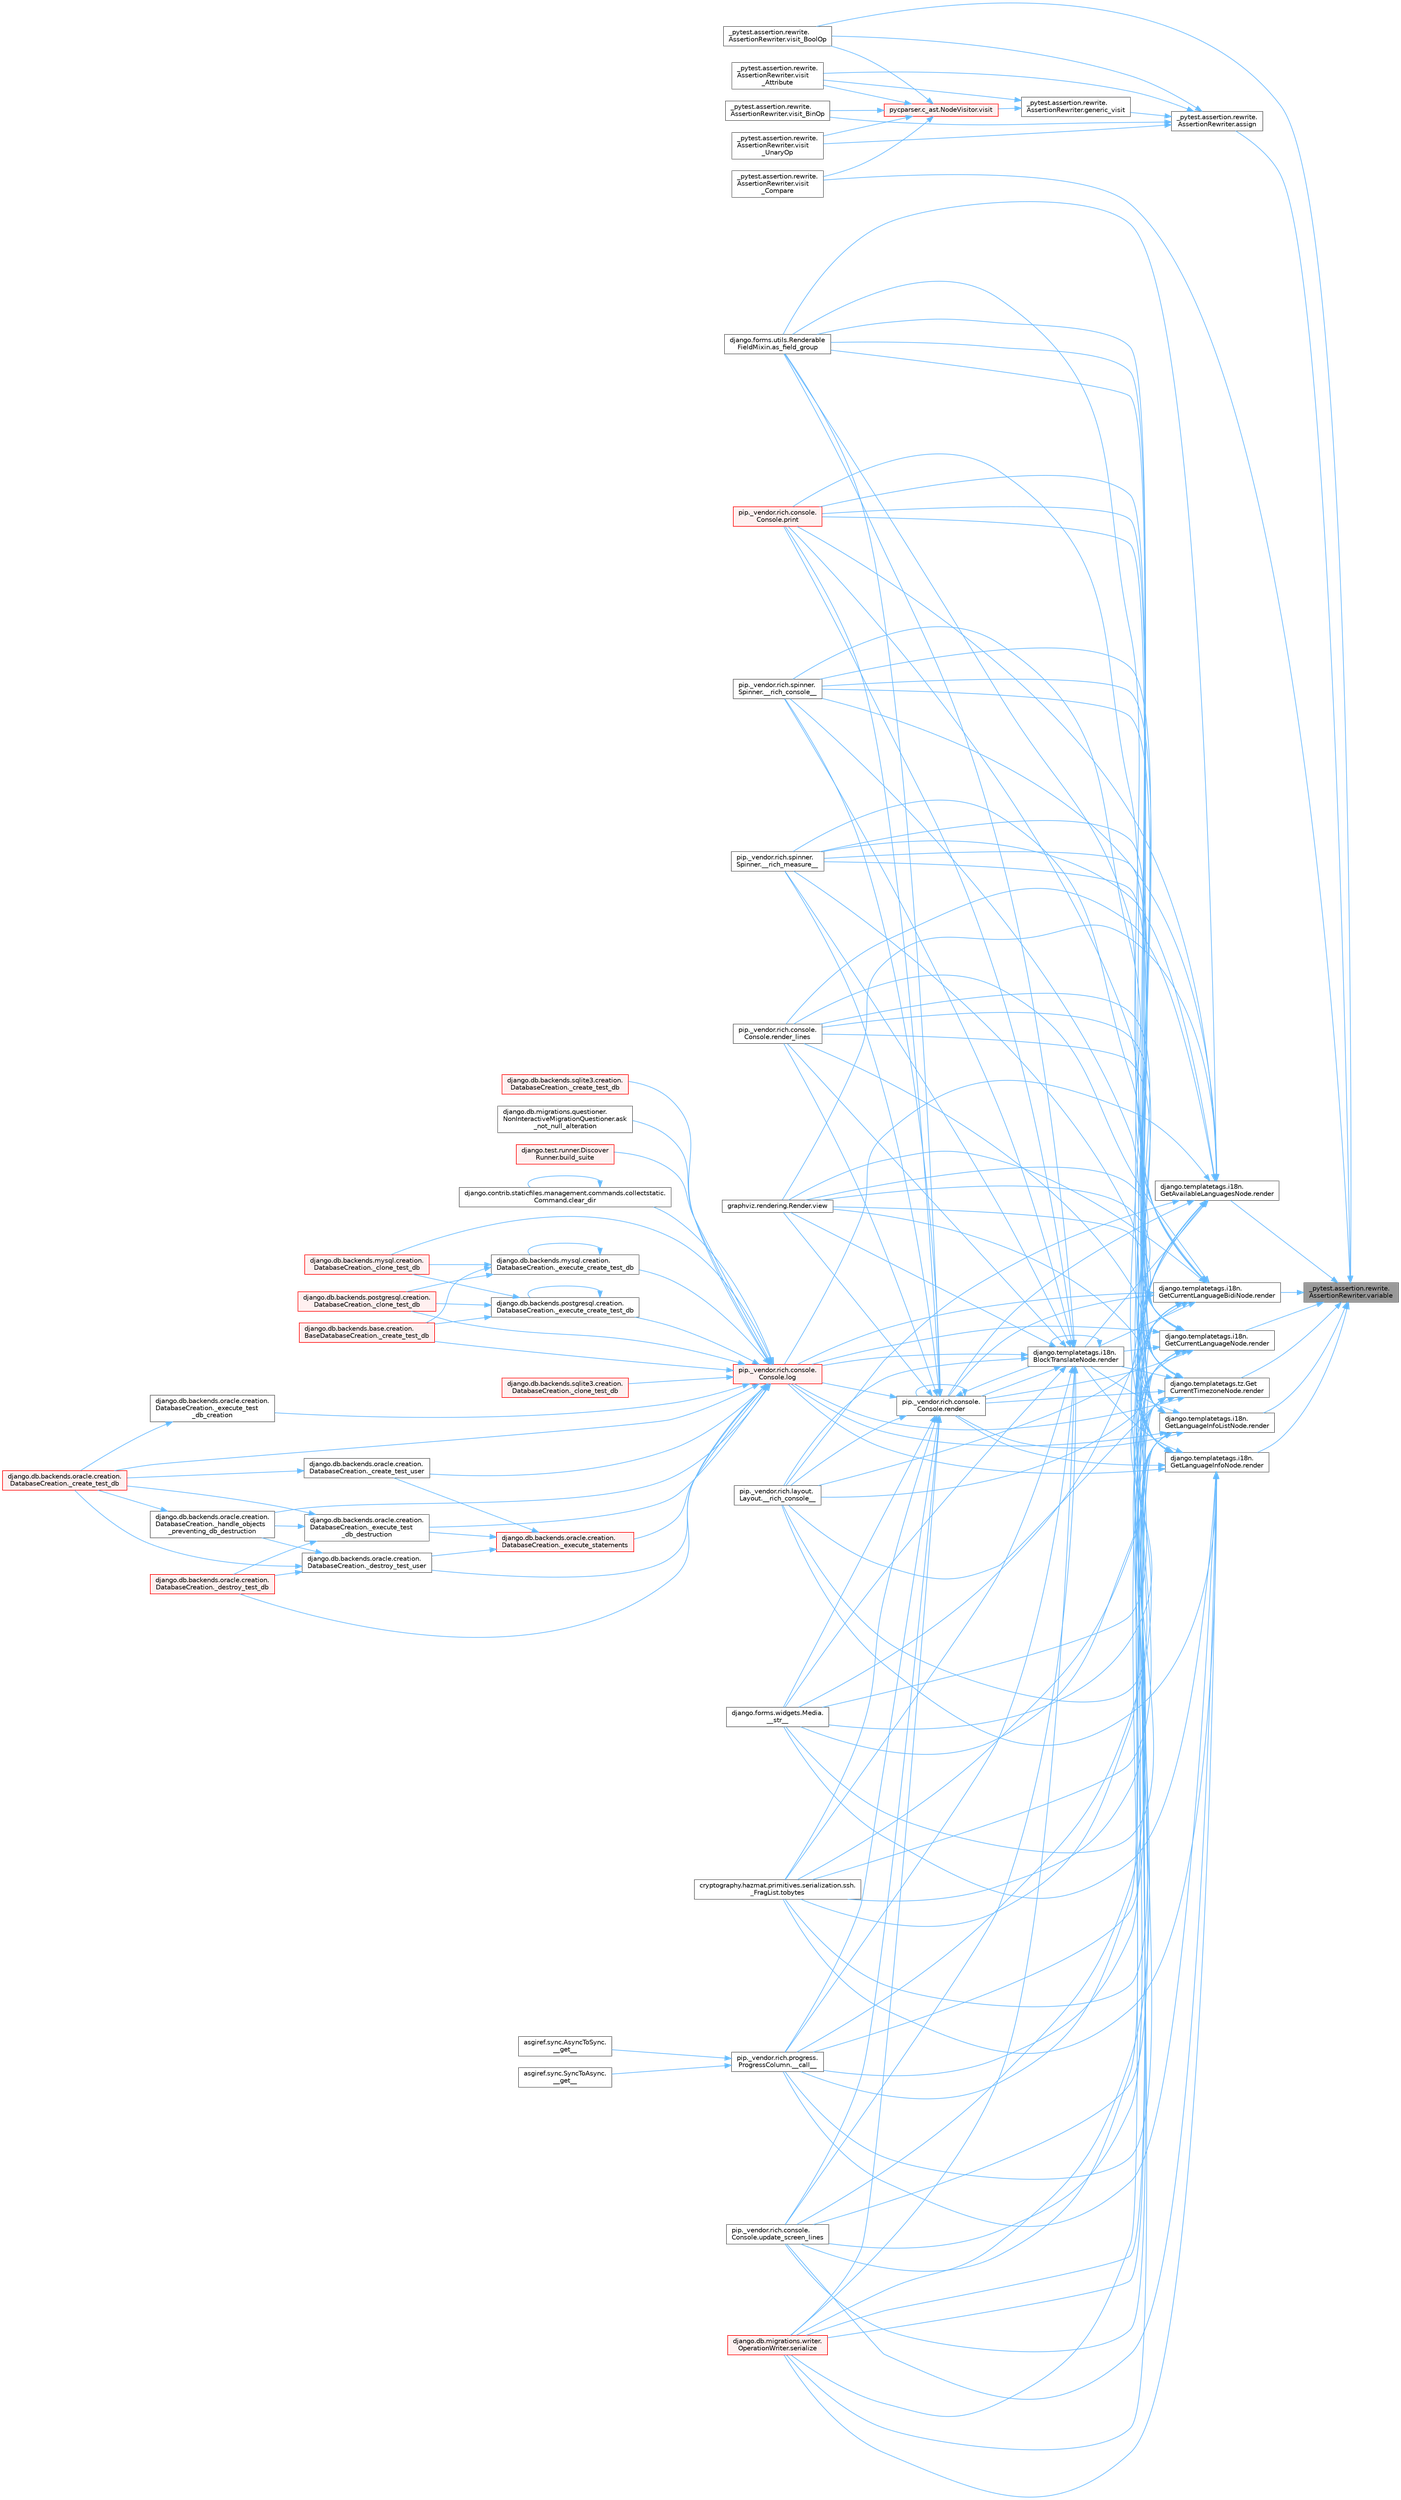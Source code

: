 digraph "_pytest.assertion.rewrite.AssertionRewriter.variable"
{
 // LATEX_PDF_SIZE
  bgcolor="transparent";
  edge [fontname=Helvetica,fontsize=10,labelfontname=Helvetica,labelfontsize=10];
  node [fontname=Helvetica,fontsize=10,shape=box,height=0.2,width=0.4];
  rankdir="RL";
  Node1 [id="Node000001",label="_pytest.assertion.rewrite.\lAssertionRewriter.variable",height=0.2,width=0.4,color="gray40", fillcolor="grey60", style="filled", fontcolor="black",tooltip=" "];
  Node1 -> Node2 [id="edge1_Node000001_Node000002",dir="back",color="steelblue1",style="solid",tooltip=" "];
  Node2 [id="Node000002",label="_pytest.assertion.rewrite.\lAssertionRewriter.assign",height=0.2,width=0.4,color="grey40", fillcolor="white", style="filled",URL="$class__pytest_1_1assertion_1_1rewrite_1_1_assertion_rewriter.html#ac50809fee6d4b6675da98ef9aac41429",tooltip=" "];
  Node2 -> Node3 [id="edge2_Node000002_Node000003",dir="back",color="steelblue1",style="solid",tooltip=" "];
  Node3 [id="Node000003",label="_pytest.assertion.rewrite.\lAssertionRewriter.generic_visit",height=0.2,width=0.4,color="grey40", fillcolor="white", style="filled",URL="$class__pytest_1_1assertion_1_1rewrite_1_1_assertion_rewriter.html#a3ed64b7f1f539985e2266ce47ac67230",tooltip=" "];
  Node3 -> Node4 [id="edge3_Node000003_Node000004",dir="back",color="steelblue1",style="solid",tooltip=" "];
  Node4 [id="Node000004",label="pycparser.c_ast.NodeVisitor.visit",height=0.2,width=0.4,color="red", fillcolor="#FFF0F0", style="filled",URL="$classpycparser_1_1c__ast_1_1_node_visitor.html#aee069cab7dda89d942b7f0ef2e3c65a3",tooltip=" "];
  Node4 -> Node2011 [id="edge4_Node000004_Node002011",dir="back",color="steelblue1",style="solid",tooltip=" "];
  Node2011 [id="Node002011",label="_pytest.assertion.rewrite.\lAssertionRewriter.visit\l_Attribute",height=0.2,width=0.4,color="grey40", fillcolor="white", style="filled",URL="$class__pytest_1_1assertion_1_1rewrite_1_1_assertion_rewriter.html#a88d1eb4b76907b355d80546eb997e148",tooltip=" "];
  Node4 -> Node3167 [id="edge5_Node000004_Node003167",dir="back",color="steelblue1",style="solid",tooltip=" "];
  Node3167 [id="Node003167",label="_pytest.assertion.rewrite.\lAssertionRewriter.visit_BinOp",height=0.2,width=0.4,color="grey40", fillcolor="white", style="filled",URL="$class__pytest_1_1assertion_1_1rewrite_1_1_assertion_rewriter.html#ae9a1be472940c0948f47c8fa395ca30f",tooltip=" "];
  Node4 -> Node3168 [id="edge6_Node000004_Node003168",dir="back",color="steelblue1",style="solid",tooltip=" "];
  Node3168 [id="Node003168",label="_pytest.assertion.rewrite.\lAssertionRewriter.visit_BoolOp",height=0.2,width=0.4,color="grey40", fillcolor="white", style="filled",URL="$class__pytest_1_1assertion_1_1rewrite_1_1_assertion_rewriter.html#a6a878f452d413caa22e042820b8a5c8c",tooltip=" "];
  Node4 -> Node3170 [id="edge7_Node000004_Node003170",dir="back",color="steelblue1",style="solid",tooltip=" "];
  Node3170 [id="Node003170",label="_pytest.assertion.rewrite.\lAssertionRewriter.visit\l_Compare",height=0.2,width=0.4,color="grey40", fillcolor="white", style="filled",URL="$class__pytest_1_1assertion_1_1rewrite_1_1_assertion_rewriter.html#a13e12e34df29d8d5a20ea32ab32e924d",tooltip=" "];
  Node4 -> Node3179 [id="edge8_Node000004_Node003179",dir="back",color="steelblue1",style="solid",tooltip=" "];
  Node3179 [id="Node003179",label="_pytest.assertion.rewrite.\lAssertionRewriter.visit\l_UnaryOp",height=0.2,width=0.4,color="grey40", fillcolor="white", style="filled",URL="$class__pytest_1_1assertion_1_1rewrite_1_1_assertion_rewriter.html#a80563fc7ffa9b8c152413d86c90b32ea",tooltip=" "];
  Node3 -> Node2011 [id="edge9_Node000003_Node002011",dir="back",color="steelblue1",style="solid",tooltip=" "];
  Node2 -> Node2011 [id="edge10_Node000002_Node002011",dir="back",color="steelblue1",style="solid",tooltip=" "];
  Node2 -> Node3167 [id="edge11_Node000002_Node003167",dir="back",color="steelblue1",style="solid",tooltip=" "];
  Node2 -> Node3168 [id="edge12_Node000002_Node003168",dir="back",color="steelblue1",style="solid",tooltip=" "];
  Node2 -> Node3179 [id="edge13_Node000002_Node003179",dir="back",color="steelblue1",style="solid",tooltip=" "];
  Node1 -> Node3180 [id="edge14_Node000001_Node003180",dir="back",color="steelblue1",style="solid",tooltip=" "];
  Node3180 [id="Node003180",label="django.templatetags.i18n.\lGetAvailableLanguagesNode.render",height=0.2,width=0.4,color="grey40", fillcolor="white", style="filled",URL="$classdjango_1_1templatetags_1_1i18n_1_1_get_available_languages_node.html#a6d8d7ce5c4bec80696452cdfe3cec85f",tooltip=" "];
  Node3180 -> Node424 [id="edge15_Node003180_Node000424",dir="back",color="steelblue1",style="solid",tooltip=" "];
  Node424 [id="Node000424",label="pip._vendor.rich.progress.\lProgressColumn.__call__",height=0.2,width=0.4,color="grey40", fillcolor="white", style="filled",URL="$classpip_1_1__vendor_1_1rich_1_1progress_1_1_progress_column.html#ae0c399be74222f949edb0fa5324cf6ea",tooltip=" "];
  Node424 -> Node70 [id="edge16_Node000424_Node000070",dir="back",color="steelblue1",style="solid",tooltip=" "];
  Node70 [id="Node000070",label="asgiref.sync.AsyncToSync.\l__get__",height=0.2,width=0.4,color="grey40", fillcolor="white", style="filled",URL="$classasgiref_1_1sync_1_1_async_to_sync.html#a23e9ef7a73da98dad9e3f4e65846969b",tooltip=" "];
  Node424 -> Node71 [id="edge17_Node000424_Node000071",dir="back",color="steelblue1",style="solid",tooltip=" "];
  Node71 [id="Node000071",label="asgiref.sync.SyncToAsync.\l__get__",height=0.2,width=0.4,color="grey40", fillcolor="white", style="filled",URL="$classasgiref_1_1sync_1_1_sync_to_async.html#aebdfbe3f01079a529fd2f39810597381",tooltip=" "];
  Node3180 -> Node425 [id="edge18_Node003180_Node000425",dir="back",color="steelblue1",style="solid",tooltip=" "];
  Node425 [id="Node000425",label="pip._vendor.rich.layout.\lLayout.__rich_console__",height=0.2,width=0.4,color="grey40", fillcolor="white", style="filled",URL="$classpip_1_1__vendor_1_1rich_1_1layout_1_1_layout.html#ac39cb3d17d2b0324ee1b0dada41a3ebd",tooltip=" "];
  Node3180 -> Node426 [id="edge19_Node003180_Node000426",dir="back",color="steelblue1",style="solid",tooltip=" "];
  Node426 [id="Node000426",label="pip._vendor.rich.spinner.\lSpinner.__rich_console__",height=0.2,width=0.4,color="grey40", fillcolor="white", style="filled",URL="$classpip_1_1__vendor_1_1rich_1_1spinner_1_1_spinner.html#a6883d8dced19ac48d4dfc74f776357fd",tooltip=" "];
  Node3180 -> Node427 [id="edge20_Node003180_Node000427",dir="back",color="steelblue1",style="solid",tooltip=" "];
  Node427 [id="Node000427",label="pip._vendor.rich.spinner.\lSpinner.__rich_measure__",height=0.2,width=0.4,color="grey40", fillcolor="white", style="filled",URL="$classpip_1_1__vendor_1_1rich_1_1spinner_1_1_spinner.html#a89745682c823c44a31bae8e8d07869f5",tooltip=" "];
  Node3180 -> Node428 [id="edge21_Node003180_Node000428",dir="back",color="steelblue1",style="solid",tooltip=" "];
  Node428 [id="Node000428",label="django.forms.widgets.Media.\l__str__",height=0.2,width=0.4,color="grey40", fillcolor="white", style="filled",URL="$classdjango_1_1forms_1_1widgets_1_1_media.html#ae1651710548a7d9f14f036d035012d21",tooltip=" "];
  Node3180 -> Node429 [id="edge22_Node003180_Node000429",dir="back",color="steelblue1",style="solid",tooltip=" "];
  Node429 [id="Node000429",label="django.forms.utils.Renderable\lFieldMixin.as_field_group",height=0.2,width=0.4,color="grey40", fillcolor="white", style="filled",URL="$classdjango_1_1forms_1_1utils_1_1_renderable_field_mixin.html#a1e9a1b4f790ea694431554267fd5d74c",tooltip=" "];
  Node3180 -> Node430 [id="edge23_Node003180_Node000430",dir="back",color="steelblue1",style="solid",tooltip=" "];
  Node430 [id="Node000430",label="pip._vendor.rich.console.\lConsole.log",height=0.2,width=0.4,color="red", fillcolor="#FFF0F0", style="filled",URL="$classpip_1_1__vendor_1_1rich_1_1console_1_1_console.html#af9c77e39f9413fc2b134c60cfa23b0f1",tooltip=" "];
  Node430 -> Node431 [id="edge24_Node000430_Node000431",dir="back",color="steelblue1",style="solid",tooltip=" "];
  Node431 [id="Node000431",label="django.db.backends.mysql.creation.\lDatabaseCreation._clone_test_db",height=0.2,width=0.4,color="red", fillcolor="#FFF0F0", style="filled",URL="$classdjango_1_1db_1_1backends_1_1mysql_1_1creation_1_1_database_creation.html#ab4d99b6a9b6a81141d0fba9440d91619",tooltip=" "];
  Node430 -> Node433 [id="edge25_Node000430_Node000433",dir="back",color="steelblue1",style="solid",tooltip=" "];
  Node433 [id="Node000433",label="django.db.backends.postgresql.creation.\lDatabaseCreation._clone_test_db",height=0.2,width=0.4,color="red", fillcolor="#FFF0F0", style="filled",URL="$classdjango_1_1db_1_1backends_1_1postgresql_1_1creation_1_1_database_creation.html#ab57e8a2ba94a8a4888fd435036b4c322",tooltip=" "];
  Node430 -> Node434 [id="edge26_Node000430_Node000434",dir="back",color="steelblue1",style="solid",tooltip=" "];
  Node434 [id="Node000434",label="django.db.backends.sqlite3.creation.\lDatabaseCreation._clone_test_db",height=0.2,width=0.4,color="red", fillcolor="#FFF0F0", style="filled",URL="$classdjango_1_1db_1_1backends_1_1sqlite3_1_1creation_1_1_database_creation.html#a43a28bd11187e2b0677fd0be7643387b",tooltip=" "];
  Node430 -> Node435 [id="edge27_Node000430_Node000435",dir="back",color="steelblue1",style="solid",tooltip=" "];
  Node435 [id="Node000435",label="django.db.backends.base.creation.\lBaseDatabaseCreation._create_test_db",height=0.2,width=0.4,color="red", fillcolor="#FFF0F0", style="filled",URL="$classdjango_1_1db_1_1backends_1_1base_1_1creation_1_1_base_database_creation.html#a3782aff49b95503af2f0e518a10dc22d",tooltip=" "];
  Node430 -> Node437 [id="edge28_Node000430_Node000437",dir="back",color="steelblue1",style="solid",tooltip=" "];
  Node437 [id="Node000437",label="django.db.backends.oracle.creation.\lDatabaseCreation._create_test_db",height=0.2,width=0.4,color="red", fillcolor="#FFF0F0", style="filled",URL="$classdjango_1_1db_1_1backends_1_1oracle_1_1creation_1_1_database_creation.html#aea03f2099a0f6691226755c6b60c133f",tooltip=" "];
  Node430 -> Node438 [id="edge29_Node000430_Node000438",dir="back",color="steelblue1",style="solid",tooltip=" "];
  Node438 [id="Node000438",label="django.db.backends.sqlite3.creation.\lDatabaseCreation._create_test_db",height=0.2,width=0.4,color="red", fillcolor="#FFF0F0", style="filled",URL="$classdjango_1_1db_1_1backends_1_1sqlite3_1_1creation_1_1_database_creation.html#a67d2c057a1e604f78b379e63cd6bff28",tooltip=" "];
  Node430 -> Node439 [id="edge30_Node000430_Node000439",dir="back",color="steelblue1",style="solid",tooltip=" "];
  Node439 [id="Node000439",label="django.db.backends.oracle.creation.\lDatabaseCreation._create_test_user",height=0.2,width=0.4,color="grey40", fillcolor="white", style="filled",URL="$classdjango_1_1db_1_1backends_1_1oracle_1_1creation_1_1_database_creation.html#a59ea754a7f0af2c6d24086c033e1a0dd",tooltip=" "];
  Node439 -> Node437 [id="edge31_Node000439_Node000437",dir="back",color="steelblue1",style="solid",tooltip=" "];
  Node430 -> Node440 [id="edge32_Node000430_Node000440",dir="back",color="steelblue1",style="solid",tooltip=" "];
  Node440 [id="Node000440",label="django.db.backends.oracle.creation.\lDatabaseCreation._destroy_test_db",height=0.2,width=0.4,color="red", fillcolor="#FFF0F0", style="filled",URL="$classdjango_1_1db_1_1backends_1_1oracle_1_1creation_1_1_database_creation.html#a08dd28500eb796fba820014d705845e1",tooltip=" "];
  Node430 -> Node442 [id="edge33_Node000430_Node000442",dir="back",color="steelblue1",style="solid",tooltip=" "];
  Node442 [id="Node000442",label="django.db.backends.oracle.creation.\lDatabaseCreation._destroy_test_user",height=0.2,width=0.4,color="grey40", fillcolor="white", style="filled",URL="$classdjango_1_1db_1_1backends_1_1oracle_1_1creation_1_1_database_creation.html#ac5b566d811b2dcccb9c6c125486ec8b9",tooltip=" "];
  Node442 -> Node437 [id="edge34_Node000442_Node000437",dir="back",color="steelblue1",style="solid",tooltip=" "];
  Node442 -> Node440 [id="edge35_Node000442_Node000440",dir="back",color="steelblue1",style="solid",tooltip=" "];
  Node442 -> Node443 [id="edge36_Node000442_Node000443",dir="back",color="steelblue1",style="solid",tooltip=" "];
  Node443 [id="Node000443",label="django.db.backends.oracle.creation.\lDatabaseCreation._handle_objects\l_preventing_db_destruction",height=0.2,width=0.4,color="grey40", fillcolor="white", style="filled",URL="$classdjango_1_1db_1_1backends_1_1oracle_1_1creation_1_1_database_creation.html#a1c37c804f0a89dbadda5bc9fd5b601af",tooltip=" "];
  Node443 -> Node437 [id="edge37_Node000443_Node000437",dir="back",color="steelblue1",style="solid",tooltip=" "];
  Node430 -> Node444 [id="edge38_Node000430_Node000444",dir="back",color="steelblue1",style="solid",tooltip=" "];
  Node444 [id="Node000444",label="django.db.backends.mysql.creation.\lDatabaseCreation._execute_create_test_db",height=0.2,width=0.4,color="grey40", fillcolor="white", style="filled",URL="$classdjango_1_1db_1_1backends_1_1mysql_1_1creation_1_1_database_creation.html#ab42ab74c9087be175aad845aec9d4160",tooltip=" "];
  Node444 -> Node431 [id="edge39_Node000444_Node000431",dir="back",color="steelblue1",style="solid",tooltip=" "];
  Node444 -> Node433 [id="edge40_Node000444_Node000433",dir="back",color="steelblue1",style="solid",tooltip=" "];
  Node444 -> Node435 [id="edge41_Node000444_Node000435",dir="back",color="steelblue1",style="solid",tooltip=" "];
  Node444 -> Node444 [id="edge42_Node000444_Node000444",dir="back",color="steelblue1",style="solid",tooltip=" "];
  Node430 -> Node445 [id="edge43_Node000430_Node000445",dir="back",color="steelblue1",style="solid",tooltip=" "];
  Node445 [id="Node000445",label="django.db.backends.postgresql.creation.\lDatabaseCreation._execute_create_test_db",height=0.2,width=0.4,color="grey40", fillcolor="white", style="filled",URL="$classdjango_1_1db_1_1backends_1_1postgresql_1_1creation_1_1_database_creation.html#a8c9e9502a3370ff7f46e7982b1ace1ec",tooltip=" "];
  Node445 -> Node431 [id="edge44_Node000445_Node000431",dir="back",color="steelblue1",style="solid",tooltip=" "];
  Node445 -> Node433 [id="edge45_Node000445_Node000433",dir="back",color="steelblue1",style="solid",tooltip=" "];
  Node445 -> Node435 [id="edge46_Node000445_Node000435",dir="back",color="steelblue1",style="solid",tooltip=" "];
  Node445 -> Node445 [id="edge47_Node000445_Node000445",dir="back",color="steelblue1",style="solid",tooltip=" "];
  Node430 -> Node446 [id="edge48_Node000430_Node000446",dir="back",color="steelblue1",style="solid",tooltip=" "];
  Node446 [id="Node000446",label="django.db.backends.oracle.creation.\lDatabaseCreation._execute_statements",height=0.2,width=0.4,color="red", fillcolor="#FFF0F0", style="filled",URL="$classdjango_1_1db_1_1backends_1_1oracle_1_1creation_1_1_database_creation.html#a40f0a887cb7b18753bb057b12ede6de5",tooltip=" "];
  Node446 -> Node439 [id="edge49_Node000446_Node000439",dir="back",color="steelblue1",style="solid",tooltip=" "];
  Node446 -> Node442 [id="edge50_Node000446_Node000442",dir="back",color="steelblue1",style="solid",tooltip=" "];
  Node446 -> Node449 [id="edge51_Node000446_Node000449",dir="back",color="steelblue1",style="solid",tooltip=" "];
  Node449 [id="Node000449",label="django.db.backends.oracle.creation.\lDatabaseCreation._execute_test\l_db_destruction",height=0.2,width=0.4,color="grey40", fillcolor="white", style="filled",URL="$classdjango_1_1db_1_1backends_1_1oracle_1_1creation_1_1_database_creation.html#a122c68cb1495e4c1a5c9c6a8f61ea46f",tooltip=" "];
  Node449 -> Node437 [id="edge52_Node000449_Node000437",dir="back",color="steelblue1",style="solid",tooltip=" "];
  Node449 -> Node440 [id="edge53_Node000449_Node000440",dir="back",color="steelblue1",style="solid",tooltip=" "];
  Node449 -> Node443 [id="edge54_Node000449_Node000443",dir="back",color="steelblue1",style="solid",tooltip=" "];
  Node430 -> Node448 [id="edge55_Node000430_Node000448",dir="back",color="steelblue1",style="solid",tooltip=" "];
  Node448 [id="Node000448",label="django.db.backends.oracle.creation.\lDatabaseCreation._execute_test\l_db_creation",height=0.2,width=0.4,color="grey40", fillcolor="white", style="filled",URL="$classdjango_1_1db_1_1backends_1_1oracle_1_1creation_1_1_database_creation.html#a66d037f8286d396a98cf6ad2a5b9f25f",tooltip=" "];
  Node448 -> Node437 [id="edge56_Node000448_Node000437",dir="back",color="steelblue1",style="solid",tooltip=" "];
  Node430 -> Node449 [id="edge57_Node000430_Node000449",dir="back",color="steelblue1",style="solid",tooltip=" "];
  Node430 -> Node443 [id="edge58_Node000430_Node000443",dir="back",color="steelblue1",style="solid",tooltip=" "];
  Node430 -> Node450 [id="edge59_Node000430_Node000450",dir="back",color="steelblue1",style="solid",tooltip=" "];
  Node450 [id="Node000450",label="django.db.migrations.questioner.\lNonInteractiveMigrationQuestioner.ask\l_not_null_alteration",height=0.2,width=0.4,color="grey40", fillcolor="white", style="filled",URL="$classdjango_1_1db_1_1migrations_1_1questioner_1_1_non_interactive_migration_questioner.html#a8e2e9dcddaff9a58581a3bdfbc87136f",tooltip=" "];
  Node430 -> Node451 [id="edge60_Node000430_Node000451",dir="back",color="steelblue1",style="solid",tooltip=" "];
  Node451 [id="Node000451",label="django.test.runner.Discover\lRunner.build_suite",height=0.2,width=0.4,color="red", fillcolor="#FFF0F0", style="filled",URL="$classdjango_1_1test_1_1runner_1_1_discover_runner.html#a59c1b9e138786179fdbfce3ab15bf2c8",tooltip=" "];
  Node430 -> Node453 [id="edge61_Node000430_Node000453",dir="back",color="steelblue1",style="solid",tooltip=" "];
  Node453 [id="Node000453",label="django.contrib.staticfiles.management.commands.collectstatic.\lCommand.clear_dir",height=0.2,width=0.4,color="grey40", fillcolor="white", style="filled",URL="$classdjango_1_1contrib_1_1staticfiles_1_1management_1_1commands_1_1collectstatic_1_1_command.html#a2974077448bb3e1203a0c82350976399",tooltip=" "];
  Node453 -> Node453 [id="edge62_Node000453_Node000453",dir="back",color="steelblue1",style="solid",tooltip=" "];
  Node3180 -> Node587 [id="edge63_Node003180_Node000587",dir="back",color="steelblue1",style="solid",tooltip=" "];
  Node587 [id="Node000587",label="pip._vendor.rich.console.\lConsole.print",height=0.2,width=0.4,color="red", fillcolor="#FFF0F0", style="filled",URL="$classpip_1_1__vendor_1_1rich_1_1console_1_1_console.html#af954370cdbb49236b597f2c11064549d",tooltip=" "];
  Node3180 -> Node881 [id="edge64_Node003180_Node000881",dir="back",color="steelblue1",style="solid",tooltip=" "];
  Node881 [id="Node000881",label="django.templatetags.i18n.\lBlockTranslateNode.render",height=0.2,width=0.4,color="grey40", fillcolor="white", style="filled",URL="$classdjango_1_1templatetags_1_1i18n_1_1_block_translate_node.html#aaf05bebfd02c1c4b676387ada0357832",tooltip=" "];
  Node881 -> Node424 [id="edge65_Node000881_Node000424",dir="back",color="steelblue1",style="solid",tooltip=" "];
  Node881 -> Node425 [id="edge66_Node000881_Node000425",dir="back",color="steelblue1",style="solid",tooltip=" "];
  Node881 -> Node426 [id="edge67_Node000881_Node000426",dir="back",color="steelblue1",style="solid",tooltip=" "];
  Node881 -> Node427 [id="edge68_Node000881_Node000427",dir="back",color="steelblue1",style="solid",tooltip=" "];
  Node881 -> Node428 [id="edge69_Node000881_Node000428",dir="back",color="steelblue1",style="solid",tooltip=" "];
  Node881 -> Node429 [id="edge70_Node000881_Node000429",dir="back",color="steelblue1",style="solid",tooltip=" "];
  Node881 -> Node430 [id="edge71_Node000881_Node000430",dir="back",color="steelblue1",style="solid",tooltip=" "];
  Node881 -> Node587 [id="edge72_Node000881_Node000587",dir="back",color="steelblue1",style="solid",tooltip=" "];
  Node881 -> Node881 [id="edge73_Node000881_Node000881",dir="back",color="steelblue1",style="solid",tooltip=" "];
  Node881 -> Node882 [id="edge74_Node000881_Node000882",dir="back",color="steelblue1",style="solid",tooltip=" "];
  Node882 [id="Node000882",label="pip._vendor.rich.console.\lConsole.render",height=0.2,width=0.4,color="grey40", fillcolor="white", style="filled",URL="$classpip_1_1__vendor_1_1rich_1_1console_1_1_console.html#a9551b8254c573105adde80622393a938",tooltip=" "];
  Node882 -> Node424 [id="edge75_Node000882_Node000424",dir="back",color="steelblue1",style="solid",tooltip=" "];
  Node882 -> Node425 [id="edge76_Node000882_Node000425",dir="back",color="steelblue1",style="solid",tooltip=" "];
  Node882 -> Node426 [id="edge77_Node000882_Node000426",dir="back",color="steelblue1",style="solid",tooltip=" "];
  Node882 -> Node427 [id="edge78_Node000882_Node000427",dir="back",color="steelblue1",style="solid",tooltip=" "];
  Node882 -> Node428 [id="edge79_Node000882_Node000428",dir="back",color="steelblue1",style="solid",tooltip=" "];
  Node882 -> Node429 [id="edge80_Node000882_Node000429",dir="back",color="steelblue1",style="solid",tooltip=" "];
  Node882 -> Node430 [id="edge81_Node000882_Node000430",dir="back",color="steelblue1",style="solid",tooltip=" "];
  Node882 -> Node587 [id="edge82_Node000882_Node000587",dir="back",color="steelblue1",style="solid",tooltip=" "];
  Node882 -> Node881 [id="edge83_Node000882_Node000881",dir="back",color="steelblue1",style="solid",tooltip=" "];
  Node882 -> Node882 [id="edge84_Node000882_Node000882",dir="back",color="steelblue1",style="solid",tooltip=" "];
  Node882 -> Node883 [id="edge85_Node000882_Node000883",dir="back",color="steelblue1",style="solid",tooltip=" "];
  Node883 [id="Node000883",label="pip._vendor.rich.console.\lConsole.render_lines",height=0.2,width=0.4,color="grey40", fillcolor="white", style="filled",URL="$classpip_1_1__vendor_1_1rich_1_1console_1_1_console.html#a5818808a49db20c5bee6986425f96f14",tooltip=" "];
  Node882 -> Node884 [id="edge86_Node000882_Node000884",dir="back",color="steelblue1",style="solid",tooltip=" "];
  Node884 [id="Node000884",label="django.db.migrations.writer.\lOperationWriter.serialize",height=0.2,width=0.4,color="red", fillcolor="#FFF0F0", style="filled",URL="$classdjango_1_1db_1_1migrations_1_1writer_1_1_operation_writer.html#a866e8d13e1c54a35d74e9a6b0383b2f8",tooltip=" "];
  Node882 -> Node1252 [id="edge87_Node000882_Node001252",dir="back",color="steelblue1",style="solid",tooltip=" "];
  Node1252 [id="Node001252",label="cryptography.hazmat.primitives.serialization.ssh.\l_FragList.tobytes",height=0.2,width=0.4,color="grey40", fillcolor="white", style="filled",URL="$classcryptography_1_1hazmat_1_1primitives_1_1serialization_1_1ssh_1_1___frag_list.html#a195dd4e7c741624829a13af53fa3de38",tooltip=" "];
  Node882 -> Node1253 [id="edge88_Node000882_Node001253",dir="back",color="steelblue1",style="solid",tooltip=" "];
  Node1253 [id="Node001253",label="pip._vendor.rich.console.\lConsole.update_screen_lines",height=0.2,width=0.4,color="grey40", fillcolor="white", style="filled",URL="$classpip_1_1__vendor_1_1rich_1_1console_1_1_console.html#a21cfe5af86ec7533f23d45fe2969817e",tooltip=" "];
  Node882 -> Node1254 [id="edge89_Node000882_Node001254",dir="back",color="steelblue1",style="solid",tooltip=" "];
  Node1254 [id="Node001254",label="graphviz.rendering.Render.view",height=0.2,width=0.4,color="grey40", fillcolor="white", style="filled",URL="$classgraphviz_1_1rendering_1_1_render.html#a53169c422996b9a7e92b5580c13914e2",tooltip=" "];
  Node881 -> Node883 [id="edge90_Node000881_Node000883",dir="back",color="steelblue1",style="solid",tooltip=" "];
  Node881 -> Node884 [id="edge91_Node000881_Node000884",dir="back",color="steelblue1",style="solid",tooltip=" "];
  Node881 -> Node1252 [id="edge92_Node000881_Node001252",dir="back",color="steelblue1",style="solid",tooltip=" "];
  Node881 -> Node1253 [id="edge93_Node000881_Node001253",dir="back",color="steelblue1",style="solid",tooltip=" "];
  Node881 -> Node1254 [id="edge94_Node000881_Node001254",dir="back",color="steelblue1",style="solid",tooltip=" "];
  Node3180 -> Node882 [id="edge95_Node003180_Node000882",dir="back",color="steelblue1",style="solid",tooltip=" "];
  Node3180 -> Node883 [id="edge96_Node003180_Node000883",dir="back",color="steelblue1",style="solid",tooltip=" "];
  Node3180 -> Node884 [id="edge97_Node003180_Node000884",dir="back",color="steelblue1",style="solid",tooltip=" "];
  Node3180 -> Node1252 [id="edge98_Node003180_Node001252",dir="back",color="steelblue1",style="solid",tooltip=" "];
  Node3180 -> Node1253 [id="edge99_Node003180_Node001253",dir="back",color="steelblue1",style="solid",tooltip=" "];
  Node3180 -> Node1254 [id="edge100_Node003180_Node001254",dir="back",color="steelblue1",style="solid",tooltip=" "];
  Node1 -> Node3181 [id="edge101_Node000001_Node003181",dir="back",color="steelblue1",style="solid",tooltip=" "];
  Node3181 [id="Node003181",label="django.templatetags.i18n.\lGetCurrentLanguageBidiNode.render",height=0.2,width=0.4,color="grey40", fillcolor="white", style="filled",URL="$classdjango_1_1templatetags_1_1i18n_1_1_get_current_language_bidi_node.html#a214f0790951f3f5b157ee67c60e47c9f",tooltip=" "];
  Node3181 -> Node424 [id="edge102_Node003181_Node000424",dir="back",color="steelblue1",style="solid",tooltip=" "];
  Node3181 -> Node425 [id="edge103_Node003181_Node000425",dir="back",color="steelblue1",style="solid",tooltip=" "];
  Node3181 -> Node426 [id="edge104_Node003181_Node000426",dir="back",color="steelblue1",style="solid",tooltip=" "];
  Node3181 -> Node427 [id="edge105_Node003181_Node000427",dir="back",color="steelblue1",style="solid",tooltip=" "];
  Node3181 -> Node428 [id="edge106_Node003181_Node000428",dir="back",color="steelblue1",style="solid",tooltip=" "];
  Node3181 -> Node429 [id="edge107_Node003181_Node000429",dir="back",color="steelblue1",style="solid",tooltip=" "];
  Node3181 -> Node430 [id="edge108_Node003181_Node000430",dir="back",color="steelblue1",style="solid",tooltip=" "];
  Node3181 -> Node587 [id="edge109_Node003181_Node000587",dir="back",color="steelblue1",style="solid",tooltip=" "];
  Node3181 -> Node881 [id="edge110_Node003181_Node000881",dir="back",color="steelblue1",style="solid",tooltip=" "];
  Node3181 -> Node882 [id="edge111_Node003181_Node000882",dir="back",color="steelblue1",style="solid",tooltip=" "];
  Node3181 -> Node883 [id="edge112_Node003181_Node000883",dir="back",color="steelblue1",style="solid",tooltip=" "];
  Node3181 -> Node884 [id="edge113_Node003181_Node000884",dir="back",color="steelblue1",style="solid",tooltip=" "];
  Node3181 -> Node1252 [id="edge114_Node003181_Node001252",dir="back",color="steelblue1",style="solid",tooltip=" "];
  Node3181 -> Node1253 [id="edge115_Node003181_Node001253",dir="back",color="steelblue1",style="solid",tooltip=" "];
  Node3181 -> Node1254 [id="edge116_Node003181_Node001254",dir="back",color="steelblue1",style="solid",tooltip=" "];
  Node1 -> Node3182 [id="edge117_Node000001_Node003182",dir="back",color="steelblue1",style="solid",tooltip=" "];
  Node3182 [id="Node003182",label="django.templatetags.i18n.\lGetCurrentLanguageNode.render",height=0.2,width=0.4,color="grey40", fillcolor="white", style="filled",URL="$classdjango_1_1templatetags_1_1i18n_1_1_get_current_language_node.html#a4ac16646f2bd0690ec822c13832a05cd",tooltip=" "];
  Node3182 -> Node424 [id="edge118_Node003182_Node000424",dir="back",color="steelblue1",style="solid",tooltip=" "];
  Node3182 -> Node425 [id="edge119_Node003182_Node000425",dir="back",color="steelblue1",style="solid",tooltip=" "];
  Node3182 -> Node426 [id="edge120_Node003182_Node000426",dir="back",color="steelblue1",style="solid",tooltip=" "];
  Node3182 -> Node427 [id="edge121_Node003182_Node000427",dir="back",color="steelblue1",style="solid",tooltip=" "];
  Node3182 -> Node428 [id="edge122_Node003182_Node000428",dir="back",color="steelblue1",style="solid",tooltip=" "];
  Node3182 -> Node429 [id="edge123_Node003182_Node000429",dir="back",color="steelblue1",style="solid",tooltip=" "];
  Node3182 -> Node430 [id="edge124_Node003182_Node000430",dir="back",color="steelblue1",style="solid",tooltip=" "];
  Node3182 -> Node587 [id="edge125_Node003182_Node000587",dir="back",color="steelblue1",style="solid",tooltip=" "];
  Node3182 -> Node881 [id="edge126_Node003182_Node000881",dir="back",color="steelblue1",style="solid",tooltip=" "];
  Node3182 -> Node882 [id="edge127_Node003182_Node000882",dir="back",color="steelblue1",style="solid",tooltip=" "];
  Node3182 -> Node883 [id="edge128_Node003182_Node000883",dir="back",color="steelblue1",style="solid",tooltip=" "];
  Node3182 -> Node884 [id="edge129_Node003182_Node000884",dir="back",color="steelblue1",style="solid",tooltip=" "];
  Node3182 -> Node1252 [id="edge130_Node003182_Node001252",dir="back",color="steelblue1",style="solid",tooltip=" "];
  Node3182 -> Node1253 [id="edge131_Node003182_Node001253",dir="back",color="steelblue1",style="solid",tooltip=" "];
  Node3182 -> Node1254 [id="edge132_Node003182_Node001254",dir="back",color="steelblue1",style="solid",tooltip=" "];
  Node1 -> Node3183 [id="edge133_Node000001_Node003183",dir="back",color="steelblue1",style="solid",tooltip=" "];
  Node3183 [id="Node003183",label="django.templatetags.i18n.\lGetLanguageInfoListNode.render",height=0.2,width=0.4,color="grey40", fillcolor="white", style="filled",URL="$classdjango_1_1templatetags_1_1i18n_1_1_get_language_info_list_node.html#afc6854c1aff2fc750b0b8d1672d04710",tooltip=" "];
  Node3183 -> Node424 [id="edge134_Node003183_Node000424",dir="back",color="steelblue1",style="solid",tooltip=" "];
  Node3183 -> Node425 [id="edge135_Node003183_Node000425",dir="back",color="steelblue1",style="solid",tooltip=" "];
  Node3183 -> Node426 [id="edge136_Node003183_Node000426",dir="back",color="steelblue1",style="solid",tooltip=" "];
  Node3183 -> Node427 [id="edge137_Node003183_Node000427",dir="back",color="steelblue1",style="solid",tooltip=" "];
  Node3183 -> Node428 [id="edge138_Node003183_Node000428",dir="back",color="steelblue1",style="solid",tooltip=" "];
  Node3183 -> Node429 [id="edge139_Node003183_Node000429",dir="back",color="steelblue1",style="solid",tooltip=" "];
  Node3183 -> Node430 [id="edge140_Node003183_Node000430",dir="back",color="steelblue1",style="solid",tooltip=" "];
  Node3183 -> Node587 [id="edge141_Node003183_Node000587",dir="back",color="steelblue1",style="solid",tooltip=" "];
  Node3183 -> Node881 [id="edge142_Node003183_Node000881",dir="back",color="steelblue1",style="solid",tooltip=" "];
  Node3183 -> Node882 [id="edge143_Node003183_Node000882",dir="back",color="steelblue1",style="solid",tooltip=" "];
  Node3183 -> Node883 [id="edge144_Node003183_Node000883",dir="back",color="steelblue1",style="solid",tooltip=" "];
  Node3183 -> Node884 [id="edge145_Node003183_Node000884",dir="back",color="steelblue1",style="solid",tooltip=" "];
  Node3183 -> Node1252 [id="edge146_Node003183_Node001252",dir="back",color="steelblue1",style="solid",tooltip=" "];
  Node3183 -> Node1253 [id="edge147_Node003183_Node001253",dir="back",color="steelblue1",style="solid",tooltip=" "];
  Node3183 -> Node1254 [id="edge148_Node003183_Node001254",dir="back",color="steelblue1",style="solid",tooltip=" "];
  Node1 -> Node3184 [id="edge149_Node000001_Node003184",dir="back",color="steelblue1",style="solid",tooltip=" "];
  Node3184 [id="Node003184",label="django.templatetags.i18n.\lGetLanguageInfoNode.render",height=0.2,width=0.4,color="grey40", fillcolor="white", style="filled",URL="$classdjango_1_1templatetags_1_1i18n_1_1_get_language_info_node.html#a05495308a724525643f5cc7c2ade911f",tooltip=" "];
  Node3184 -> Node424 [id="edge150_Node003184_Node000424",dir="back",color="steelblue1",style="solid",tooltip=" "];
  Node3184 -> Node425 [id="edge151_Node003184_Node000425",dir="back",color="steelblue1",style="solid",tooltip=" "];
  Node3184 -> Node426 [id="edge152_Node003184_Node000426",dir="back",color="steelblue1",style="solid",tooltip=" "];
  Node3184 -> Node427 [id="edge153_Node003184_Node000427",dir="back",color="steelblue1",style="solid",tooltip=" "];
  Node3184 -> Node428 [id="edge154_Node003184_Node000428",dir="back",color="steelblue1",style="solid",tooltip=" "];
  Node3184 -> Node429 [id="edge155_Node003184_Node000429",dir="back",color="steelblue1",style="solid",tooltip=" "];
  Node3184 -> Node430 [id="edge156_Node003184_Node000430",dir="back",color="steelblue1",style="solid",tooltip=" "];
  Node3184 -> Node587 [id="edge157_Node003184_Node000587",dir="back",color="steelblue1",style="solid",tooltip=" "];
  Node3184 -> Node881 [id="edge158_Node003184_Node000881",dir="back",color="steelblue1",style="solid",tooltip=" "];
  Node3184 -> Node882 [id="edge159_Node003184_Node000882",dir="back",color="steelblue1",style="solid",tooltip=" "];
  Node3184 -> Node883 [id="edge160_Node003184_Node000883",dir="back",color="steelblue1",style="solid",tooltip=" "];
  Node3184 -> Node884 [id="edge161_Node003184_Node000884",dir="back",color="steelblue1",style="solid",tooltip=" "];
  Node3184 -> Node1252 [id="edge162_Node003184_Node001252",dir="back",color="steelblue1",style="solid",tooltip=" "];
  Node3184 -> Node1253 [id="edge163_Node003184_Node001253",dir="back",color="steelblue1",style="solid",tooltip=" "];
  Node3184 -> Node1254 [id="edge164_Node003184_Node001254",dir="back",color="steelblue1",style="solid",tooltip=" "];
  Node1 -> Node3185 [id="edge165_Node000001_Node003185",dir="back",color="steelblue1",style="solid",tooltip=" "];
  Node3185 [id="Node003185",label="django.templatetags.tz.Get\lCurrentTimezoneNode.render",height=0.2,width=0.4,color="grey40", fillcolor="white", style="filled",URL="$classdjango_1_1templatetags_1_1tz_1_1_get_current_timezone_node.html#aaa62869570b61256c6650ed1c2552a05",tooltip=" "];
  Node3185 -> Node424 [id="edge166_Node003185_Node000424",dir="back",color="steelblue1",style="solid",tooltip=" "];
  Node3185 -> Node425 [id="edge167_Node003185_Node000425",dir="back",color="steelblue1",style="solid",tooltip=" "];
  Node3185 -> Node426 [id="edge168_Node003185_Node000426",dir="back",color="steelblue1",style="solid",tooltip=" "];
  Node3185 -> Node427 [id="edge169_Node003185_Node000427",dir="back",color="steelblue1",style="solid",tooltip=" "];
  Node3185 -> Node428 [id="edge170_Node003185_Node000428",dir="back",color="steelblue1",style="solid",tooltip=" "];
  Node3185 -> Node429 [id="edge171_Node003185_Node000429",dir="back",color="steelblue1",style="solid",tooltip=" "];
  Node3185 -> Node430 [id="edge172_Node003185_Node000430",dir="back",color="steelblue1",style="solid",tooltip=" "];
  Node3185 -> Node587 [id="edge173_Node003185_Node000587",dir="back",color="steelblue1",style="solid",tooltip=" "];
  Node3185 -> Node881 [id="edge174_Node003185_Node000881",dir="back",color="steelblue1",style="solid",tooltip=" "];
  Node3185 -> Node882 [id="edge175_Node003185_Node000882",dir="back",color="steelblue1",style="solid",tooltip=" "];
  Node3185 -> Node883 [id="edge176_Node003185_Node000883",dir="back",color="steelblue1",style="solid",tooltip=" "];
  Node3185 -> Node884 [id="edge177_Node003185_Node000884",dir="back",color="steelblue1",style="solid",tooltip=" "];
  Node3185 -> Node1252 [id="edge178_Node003185_Node001252",dir="back",color="steelblue1",style="solid",tooltip=" "];
  Node3185 -> Node1253 [id="edge179_Node003185_Node001253",dir="back",color="steelblue1",style="solid",tooltip=" "];
  Node3185 -> Node1254 [id="edge180_Node003185_Node001254",dir="back",color="steelblue1",style="solid",tooltip=" "];
  Node1 -> Node3168 [id="edge181_Node000001_Node003168",dir="back",color="steelblue1",style="solid",tooltip=" "];
  Node1 -> Node3170 [id="edge182_Node000001_Node003170",dir="back",color="steelblue1",style="solid",tooltip=" "];
}

